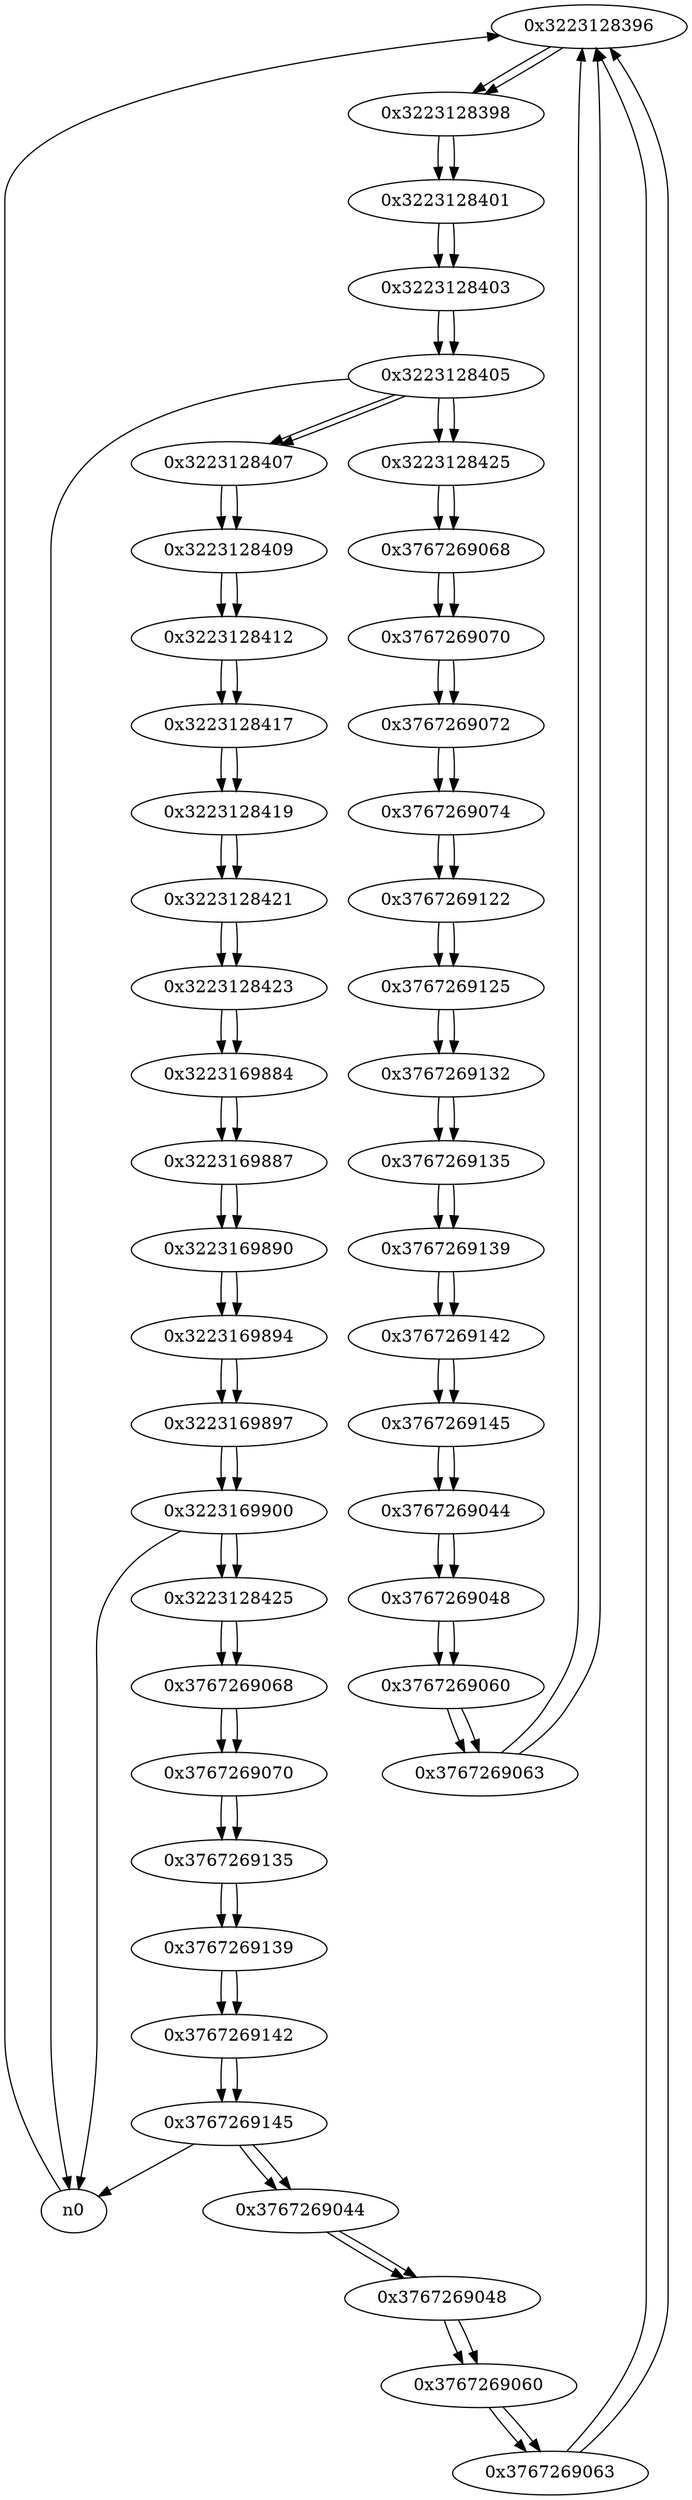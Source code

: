 digraph G{
/* nodes */
  n1 [label="0x3223128396"]
  n2 [label="0x3223128398"]
  n3 [label="0x3223128401"]
  n4 [label="0x3223128403"]
  n5 [label="0x3223128405"]
  n6 [label="0x3223128407"]
  n7 [label="0x3223128409"]
  n8 [label="0x3223128412"]
  n9 [label="0x3223128417"]
  n10 [label="0x3223128419"]
  n11 [label="0x3223128421"]
  n12 [label="0x3223128423"]
  n13 [label="0x3223169884"]
  n14 [label="0x3223169887"]
  n15 [label="0x3223169890"]
  n16 [label="0x3223169894"]
  n17 [label="0x3223169897"]
  n18 [label="0x3223169900"]
  n19 [label="0x3223128425"]
  n20 [label="0x3767269068"]
  n21 [label="0x3767269070"]
  n22 [label="0x3767269072"]
  n23 [label="0x3767269074"]
  n24 [label="0x3767269122"]
  n25 [label="0x3767269125"]
  n26 [label="0x3767269132"]
  n27 [label="0x3767269135"]
  n28 [label="0x3767269139"]
  n29 [label="0x3767269142"]
  n30 [label="0x3767269145"]
  n31 [label="0x3767269044"]
  n32 [label="0x3767269048"]
  n33 [label="0x3767269060"]
  n34 [label="0x3767269063"]
  n35 [label="0x3223128425"]
  n36 [label="0x3767269068"]
  n37 [label="0x3767269070"]
  n38 [label="0x3767269135"]
  n39 [label="0x3767269139"]
  n40 [label="0x3767269142"]
  n41 [label="0x3767269145"]
  n42 [label="0x3767269044"]
  n43 [label="0x3767269048"]
  n44 [label="0x3767269060"]
  n45 [label="0x3767269063"]
/* edges */
n1 -> n2;
n45 -> n1;
n34 -> n1;
n0 -> n1;
n2 -> n3;
n1 -> n2;
n3 -> n4;
n2 -> n3;
n4 -> n5;
n3 -> n4;
n5 -> n6;
n5 -> n19;
n5 -> n0;
n4 -> n5;
n6 -> n7;
n5 -> n6;
n7 -> n8;
n6 -> n7;
n8 -> n9;
n7 -> n8;
n9 -> n10;
n8 -> n9;
n10 -> n11;
n9 -> n10;
n11 -> n12;
n10 -> n11;
n12 -> n13;
n11 -> n12;
n13 -> n14;
n12 -> n13;
n14 -> n15;
n13 -> n14;
n15 -> n16;
n14 -> n15;
n16 -> n17;
n15 -> n16;
n17 -> n18;
n16 -> n17;
n18 -> n35;
n18 -> n0;
n17 -> n18;
n19 -> n20;
n5 -> n19;
n20 -> n21;
n19 -> n20;
n21 -> n22;
n20 -> n21;
n22 -> n23;
n21 -> n22;
n23 -> n24;
n22 -> n23;
n24 -> n25;
n23 -> n24;
n25 -> n26;
n24 -> n25;
n26 -> n27;
n25 -> n26;
n27 -> n28;
n26 -> n27;
n28 -> n29;
n27 -> n28;
n29 -> n30;
n28 -> n29;
n30 -> n31;
n29 -> n30;
n31 -> n32;
n30 -> n31;
n32 -> n33;
n31 -> n32;
n33 -> n34;
n32 -> n33;
n34 -> n1;
n33 -> n34;
n35 -> n36;
n18 -> n35;
n36 -> n37;
n35 -> n36;
n37 -> n38;
n36 -> n37;
n38 -> n39;
n37 -> n38;
n39 -> n40;
n38 -> n39;
n40 -> n41;
n39 -> n40;
n41 -> n42;
n41 -> n0;
n40 -> n41;
n42 -> n43;
n41 -> n42;
n43 -> n44;
n42 -> n43;
n44 -> n45;
n43 -> n44;
n45 -> n1;
n44 -> n45;
}
